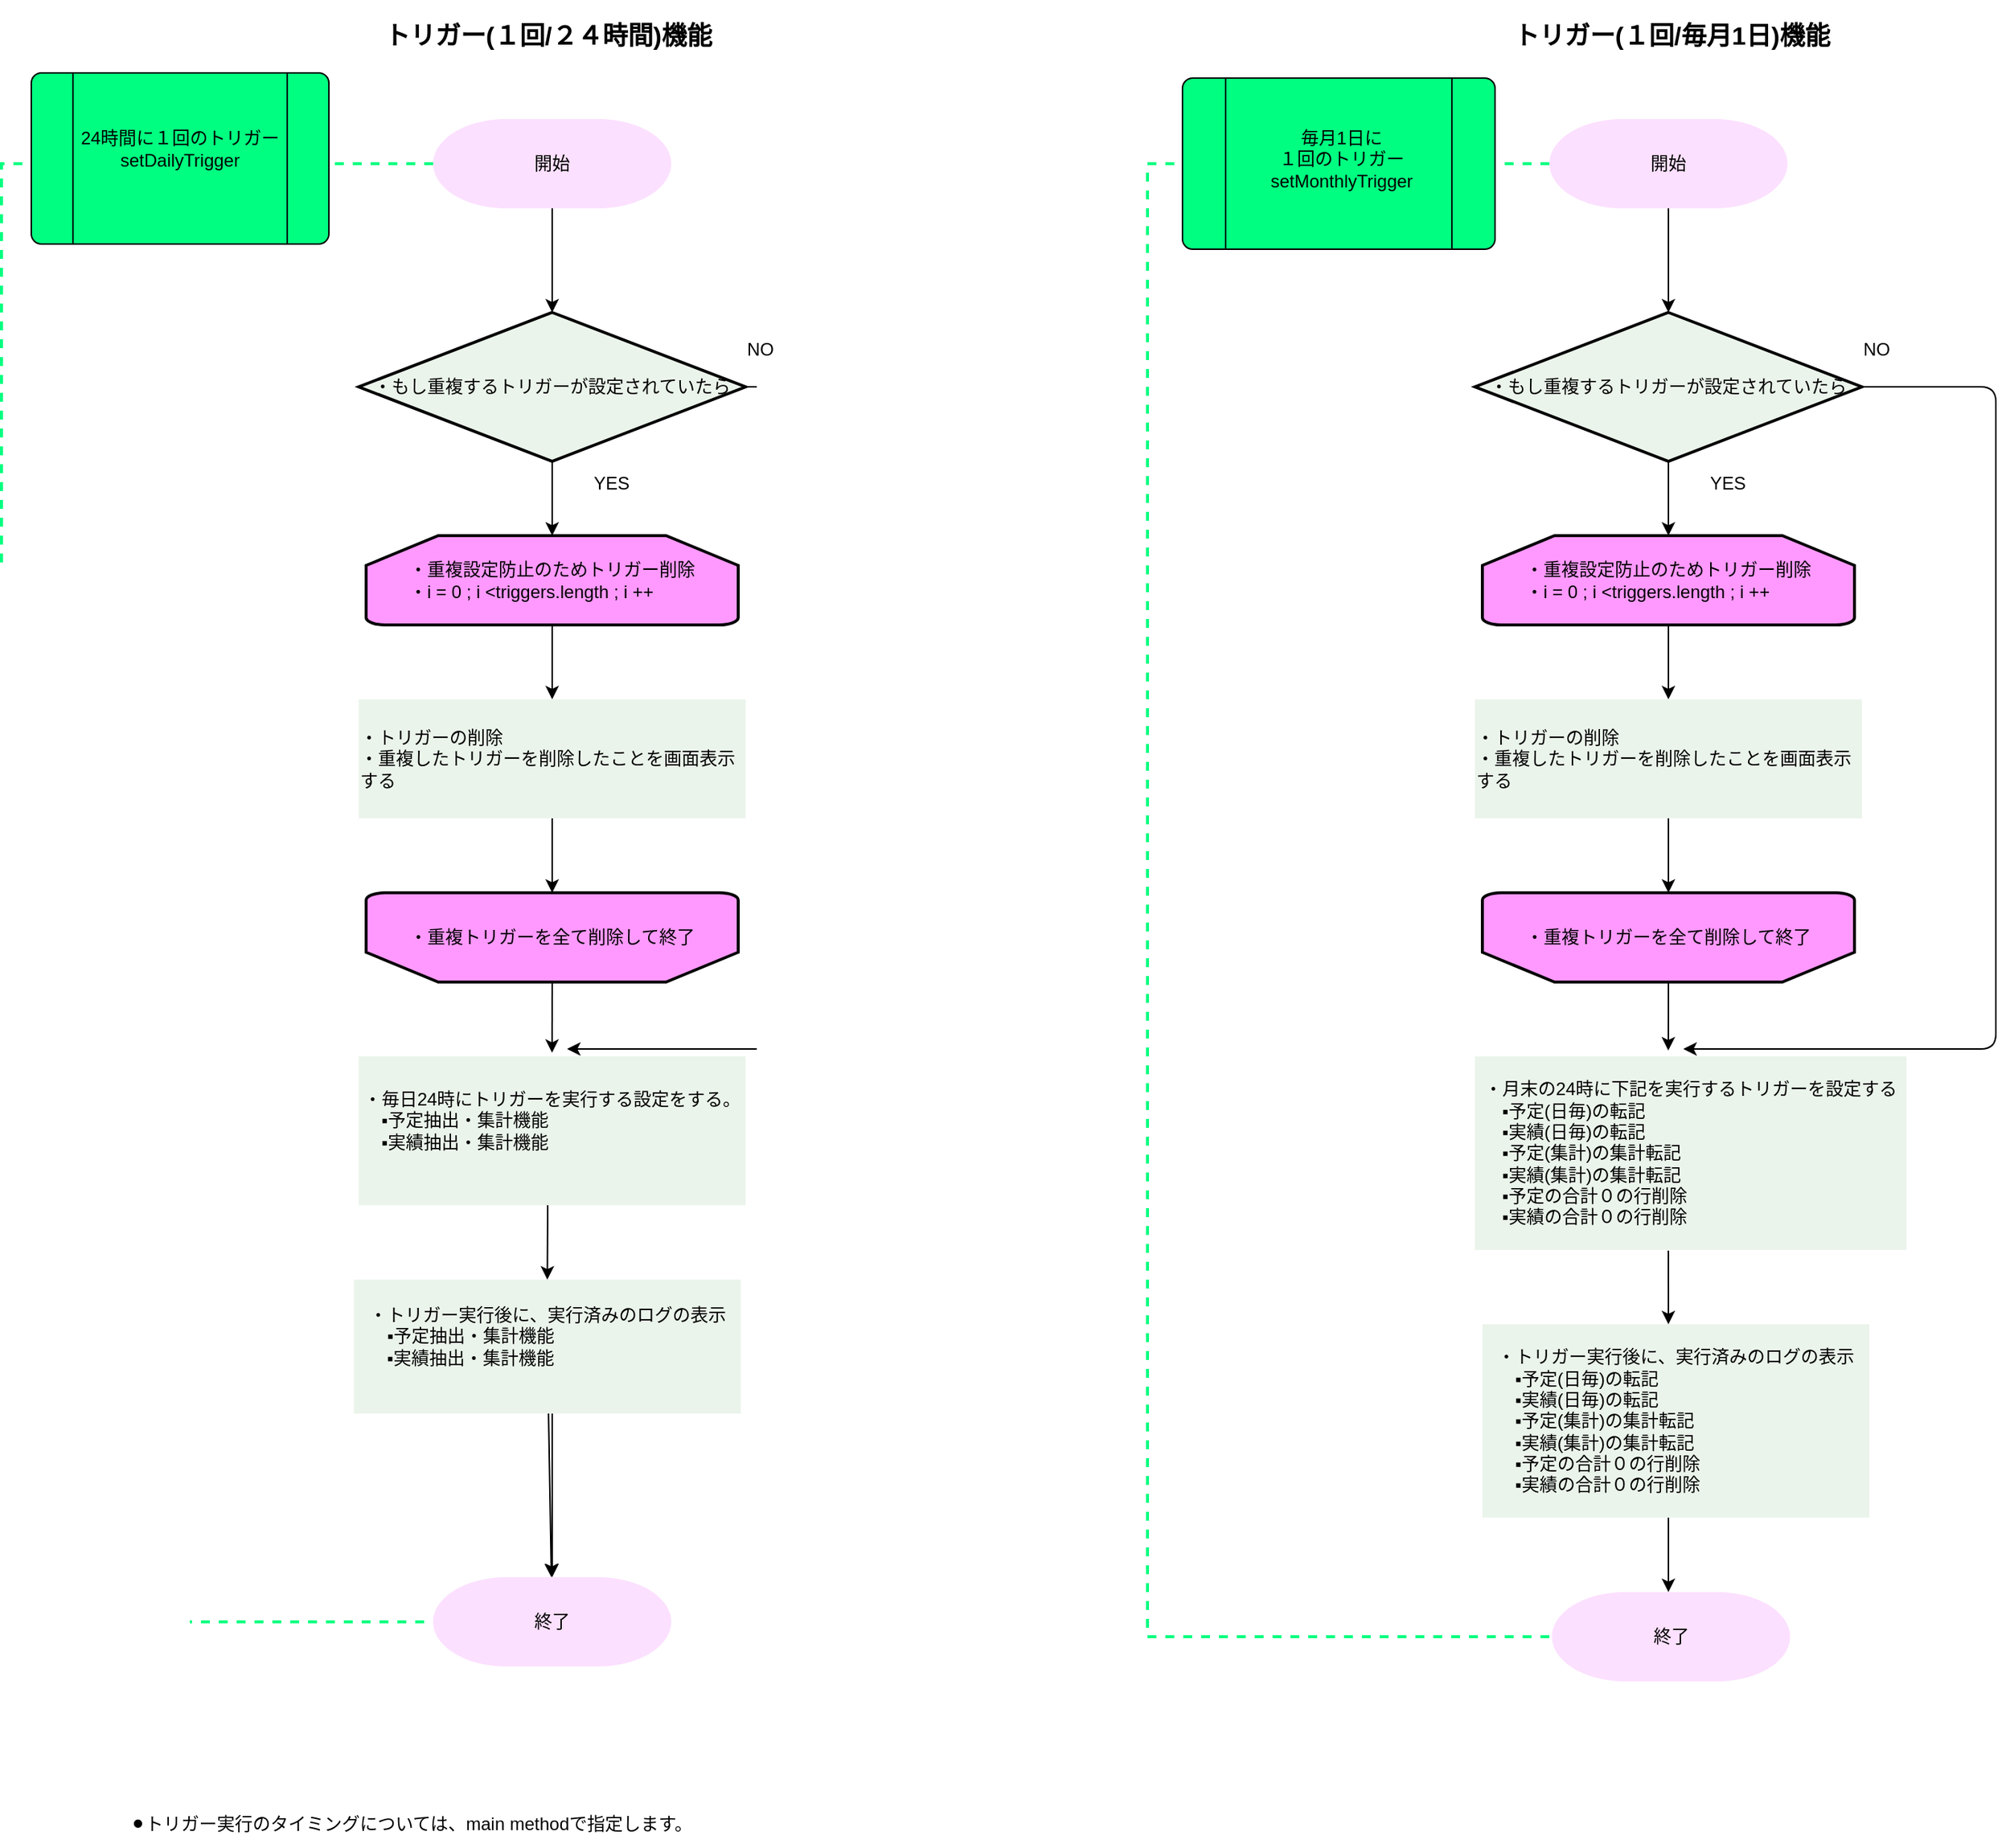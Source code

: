 <mxfile>
    <diagram id="nZiJsLfwibDNf8lwQtI2" name="ページ1">
        <mxGraphModel dx="808" dy="692" grid="0" gridSize="10" guides="1" tooltips="1" connect="1" arrows="1" fold="1" page="1" pageScale="1" pageWidth="827" pageHeight="1169" background="#ffffff" math="0" shadow="0">
            <root>
                <mxCell id="0"/>
                <mxCell id="1" parent="0"/>
                <mxCell id="2" value="&lt;font color=&quot;#000000&quot; style=&quot;font-size: 17px;&quot;&gt;トリガー(１回/２４時間)機能&lt;/font&gt;" style="text;strokeColor=none;align=center;fillColor=none;html=1;verticalAlign=middle;whiteSpace=wrap;rounded=0;fontStyle=1;fontSize=17;" vertex="1" parent="1">
                    <mxGeometry x="383.5" y="160" width="226.5" height="49" as="geometry"/>
                </mxCell>
                <mxCell id="3" value="" style="edgeStyle=none;html=1;strokeColor=#000000;fontColor=#000000;" edge="1" parent="1" source="4">
                    <mxGeometry relative="1" as="geometry">
                        <mxPoint x="500" y="370" as="targetPoint"/>
                    </mxGeometry>
                </mxCell>
                <mxCell id="4" value="開始" style="strokeWidth=2;html=1;shape=mxgraph.flowchart.terminator;whiteSpace=wrap;fontColor=#000000;fillColor=#FCE0FF;strokeColor=none;" vertex="1" parent="1">
                    <mxGeometry x="420" y="240" width="160" height="60" as="geometry"/>
                </mxCell>
                <mxCell id="5" value="" style="strokeWidth=2;html=1;shape=mxgraph.flowchart.annotation_1;align=left;pointerEvents=1;dashed=1;labelBackgroundColor=none;strokeColor=#00FF80;fontSize=12;fontColor=#000000;fillColor=#CCFFE6;" vertex="1" parent="1">
                    <mxGeometry x="130" y="270" width="290" height="980" as="geometry"/>
                </mxCell>
                <mxCell id="6" value="" style="verticalLabelPosition=bottom;verticalAlign=top;html=1;shape=process;whiteSpace=wrap;rounded=1;size=0.14;arcSize=6;fontColor=#000000;fillColor=#00FF80;" vertex="1" parent="1">
                    <mxGeometry x="150" y="209" width="200" height="115" as="geometry"/>
                </mxCell>
                <mxCell id="7" value="&lt;div style=&quot;text-align: left;&quot;&gt;&lt;font color=&quot;#000000&quot;&gt;・重複設定防止のためトリガー削除&lt;/font&gt;&lt;/div&gt;&lt;font color=&quot;#000000&quot;&gt;&lt;div style=&quot;text-align: left;&quot;&gt;&lt;span style=&quot;background-color: initial;&quot;&gt;・i = 0 ; i &amp;lt;triggers.length ; i ++&lt;/span&gt;&lt;/div&gt;&lt;/font&gt;" style="strokeWidth=2;html=1;shape=mxgraph.flowchart.loop_limit;whiteSpace=wrap;fillColor=#FF99FF;" vertex="1" parent="1">
                    <mxGeometry x="375" y="520" width="250" height="60" as="geometry"/>
                </mxCell>
                <mxCell id="9" value="" style="edgeStyle=none;html=1;strokeColor=#000000;fontColor=#000000;" edge="1" parent="1">
                    <mxGeometry relative="1" as="geometry">
                        <mxPoint x="500" y="460" as="sourcePoint"/>
                        <mxPoint x="500" y="520" as="targetPoint"/>
                    </mxGeometry>
                </mxCell>
                <mxCell id="10" value="・もし重複するトリガーが設定されていたら" style="strokeWidth=2;html=1;shape=mxgraph.flowchart.decision;whiteSpace=wrap;fontColor=#000000;fillColor=#EBF4EB;" vertex="1" parent="1">
                    <mxGeometry x="370" y="370" width="260" height="100" as="geometry"/>
                </mxCell>
                <mxCell id="11" value="YES" style="text;strokeColor=none;align=center;fillColor=none;html=1;verticalAlign=middle;whiteSpace=wrap;rounded=0;fontColor=#000000;" vertex="1" parent="1">
                    <mxGeometry x="510" y="470" width="60" height="30" as="geometry"/>
                </mxCell>
                <mxCell id="12" value="" style="edgeStyle=none;orthogonalLoop=1;jettySize=auto;html=1;strokeColor=#000000;fontColor=#000000;exitX=1;exitY=0.5;exitDx=0;exitDy=0;exitPerimeter=0;" edge="1" parent="1" source="10">
                    <mxGeometry width="80" relative="1" as="geometry">
                        <mxPoint x="790" y="710" as="sourcePoint"/>
                        <mxPoint x="510" y="865" as="targetPoint"/>
                        <Array as="points">
                            <mxPoint x="720" y="420"/>
                            <mxPoint x="720" y="865"/>
                        </Array>
                    </mxGeometry>
                </mxCell>
                <mxCell id="13" value="" style="edgeStyle=none;html=1;strokeColor=#000000;fontColor=#000000;exitX=0.5;exitY=1;exitDx=0;exitDy=0;exitPerimeter=0;" edge="1" parent="1" source="7">
                    <mxGeometry relative="1" as="geometry">
                        <mxPoint x="510" y="470" as="sourcePoint"/>
                        <mxPoint x="500" y="630" as="targetPoint"/>
                    </mxGeometry>
                </mxCell>
                <mxCell id="14" value="&lt;div style=&quot;text-align: left;&quot;&gt;・トリガーの削除&lt;/div&gt;&lt;div style=&quot;text-align: left;&quot;&gt;・重複したトリガーを削除したことを画面表示する&lt;/div&gt;&lt;div style=&quot;text-align: left;&quot;&gt;&lt;/div&gt;" style="whiteSpace=wrap;html=1;fillColor=#EBF4EB;strokeColor=none;fontColor=#000000;strokeWidth=2;" vertex="1" parent="1">
                    <mxGeometry x="370" y="630" width="260" height="80" as="geometry"/>
                </mxCell>
                <mxCell id="17" value="" style="edgeStyle=none;html=1;strokeColor=#000000;fontColor=#000000;" edge="1" parent="1">
                    <mxGeometry relative="1" as="geometry">
                        <mxPoint x="500" y="710" as="sourcePoint"/>
                        <mxPoint x="500" y="760" as="targetPoint"/>
                    </mxGeometry>
                </mxCell>
                <mxCell id="18" value="&lt;div style=&quot;text-align: left;&quot;&gt;&lt;font color=&quot;#000000&quot;&gt;・重複トリガーを全て削除して終了&lt;/font&gt;&lt;/div&gt;" style="strokeWidth=2;html=1;shape=mxgraph.flowchart.loop_limit;whiteSpace=wrap;fillColor=#FF99FF;direction=west;" vertex="1" parent="1">
                    <mxGeometry x="375" y="760" width="250" height="60" as="geometry"/>
                </mxCell>
                <mxCell id="19" value="" style="edgeStyle=none;html=1;strokeColor=#000000;fontColor=#000000;exitX=0.5;exitY=0;exitDx=0;exitDy=0;exitPerimeter=0;entryX=0.448;entryY=-0.031;entryDx=0;entryDy=0;entryPerimeter=0;" edge="1" parent="1" source="18">
                    <mxGeometry relative="1" as="geometry">
                        <mxPoint x="510" y="720" as="sourcePoint"/>
                        <mxPoint x="499.92" y="867.52" as="targetPoint"/>
                    </mxGeometry>
                </mxCell>
                <mxCell id="21" value="NO" style="text;strokeColor=none;align=center;fillColor=none;html=1;verticalAlign=middle;whiteSpace=wrap;rounded=0;fontColor=#000000;" vertex="1" parent="1">
                    <mxGeometry x="610" y="380" width="60" height="30" as="geometry"/>
                </mxCell>
                <mxCell id="23" value="24時間に１回のトリガー&lt;br&gt;setDailyTrigger" style="text;strokeColor=none;align=center;fillColor=none;html=1;verticalAlign=middle;whiteSpace=wrap;rounded=0;fontColor=#000000;" vertex="1" parent="1">
                    <mxGeometry x="180" y="230" width="140" height="60" as="geometry"/>
                </mxCell>
                <mxCell id="25" value="&lt;div style=&quot;text-align: left;&quot;&gt;&lt;span style=&quot;background-color: initial;&quot;&gt;・毎日24時にトリガーを実行する設定をする。&lt;/span&gt;&lt;br&gt;&lt;/div&gt;&lt;div style=&quot;text-align: left;&quot;&gt;　▪️予定抽出・集計機能&lt;/div&gt;&lt;span style=&quot;&quot;&gt;&lt;div style=&quot;text-align: left;&quot;&gt;&lt;span style=&quot;background-color: initial;&quot;&gt;　▪️実績抽出・集計機能&lt;/span&gt;&lt;/div&gt;&lt;/span&gt;&lt;div style=&quot;text-align: left;&quot;&gt;&lt;br&gt;&lt;/div&gt;&lt;div style=&quot;text-align: left;&quot;&gt;&lt;/div&gt;" style="whiteSpace=wrap;html=1;fillColor=#EBF4EB;strokeColor=none;fontColor=#000000;strokeWidth=2;" vertex="1" parent="1">
                    <mxGeometry x="370" y="870" width="260" height="100" as="geometry"/>
                </mxCell>
                <mxCell id="28" value="" style="edgeStyle=none;html=1;strokeColor=#000000;fontColor=#000000;entryX=0.5;entryY=0;entryDx=0;entryDy=0;" edge="1" parent="1" target="33">
                    <mxGeometry relative="1" as="geometry">
                        <mxPoint x="497" y="970" as="sourcePoint"/>
                        <mxPoint x="500" y="1000" as="targetPoint"/>
                    </mxGeometry>
                </mxCell>
                <mxCell id="67" value="" style="edgeStyle=none;html=1;fontColor=#000000;" edge="1" parent="1" source="33" target="35">
                    <mxGeometry relative="1" as="geometry"/>
                </mxCell>
                <mxCell id="33" value="&lt;div style=&quot;text-align: left;&quot;&gt;・トリガー実行後に、実行済みのログの表示&lt;/div&gt;&lt;div style=&quot;text-align: left;&quot;&gt;　&lt;span style=&quot;background-color: initial;&quot;&gt;▪️予定抽出・集計機能&lt;/span&gt;&lt;/div&gt;&lt;div style=&quot;text-align: left;&quot;&gt;&lt;span style=&quot;background-color: initial;&quot;&gt;　▪️実績抽出・集計機能&lt;/span&gt;&lt;/div&gt;&lt;br&gt;&lt;div style=&quot;text-align: left;&quot;&gt;&lt;/div&gt;" style="whiteSpace=wrap;html=1;fillColor=#EBF4EB;strokeColor=none;fontColor=#000000;strokeWidth=2;" vertex="1" parent="1">
                    <mxGeometry x="366.75" y="1020" width="260" height="90" as="geometry"/>
                </mxCell>
                <mxCell id="37" value="&lt;font color=&quot;#000000&quot; style=&quot;font-size: 17px;&quot;&gt;トリガー(１回/毎月1日)機能&lt;/font&gt;" style="text;strokeColor=none;align=center;fillColor=none;html=1;verticalAlign=middle;whiteSpace=wrap;rounded=0;fontStyle=1;fontSize=17;" vertex="1" parent="1">
                    <mxGeometry x="1133.5" y="160" width="236.5" height="49" as="geometry"/>
                </mxCell>
                <mxCell id="38" value="" style="edgeStyle=none;html=1;strokeColor=#000000;fontColor=#000000;" edge="1" parent="1" source="39">
                    <mxGeometry relative="1" as="geometry">
                        <mxPoint x="1250" y="370" as="targetPoint"/>
                    </mxGeometry>
                </mxCell>
                <mxCell id="39" value="開始" style="strokeWidth=2;html=1;shape=mxgraph.flowchart.terminator;whiteSpace=wrap;fontColor=#000000;fillColor=#FCE0FF;strokeColor=none;" vertex="1" parent="1">
                    <mxGeometry x="1170" y="240" width="160" height="60" as="geometry"/>
                </mxCell>
                <mxCell id="40" value="" style="strokeWidth=2;html=1;shape=mxgraph.flowchart.annotation_1;align=left;pointerEvents=1;dashed=1;labelBackgroundColor=none;strokeColor=#00FF80;fontSize=12;fontColor=#000000;fillColor=#CCFFE6;" vertex="1" parent="1">
                    <mxGeometry x="900" y="270" width="270" height="990" as="geometry"/>
                </mxCell>
                <mxCell id="41" value="" style="verticalLabelPosition=bottom;verticalAlign=top;html=1;shape=process;whiteSpace=wrap;rounded=1;size=0.14;arcSize=6;fontColor=#000000;fillColor=#00FF80;" vertex="1" parent="1">
                    <mxGeometry x="923.5" y="212.5" width="210" height="115" as="geometry"/>
                </mxCell>
                <mxCell id="42" value="&lt;div style=&quot;text-align: left;&quot;&gt;&lt;font color=&quot;#000000&quot;&gt;・重複設定防止のためトリガー削除&lt;/font&gt;&lt;/div&gt;&lt;font color=&quot;#000000&quot;&gt;&lt;div style=&quot;text-align: left;&quot;&gt;&lt;span style=&quot;background-color: initial;&quot;&gt;・i = 0 ; i &amp;lt;triggers.length ; i ++&lt;/span&gt;&lt;/div&gt;&lt;/font&gt;" style="strokeWidth=2;html=1;shape=mxgraph.flowchart.loop_limit;whiteSpace=wrap;fillColor=#FF99FF;" vertex="1" parent="1">
                    <mxGeometry x="1125" y="520" width="250" height="60" as="geometry"/>
                </mxCell>
                <mxCell id="43" value="" style="edgeStyle=none;html=1;strokeColor=#000000;fontColor=#000000;" edge="1" parent="1">
                    <mxGeometry relative="1" as="geometry">
                        <mxPoint x="1250" y="460" as="sourcePoint"/>
                        <mxPoint x="1250" y="520" as="targetPoint"/>
                    </mxGeometry>
                </mxCell>
                <mxCell id="44" value="・もし重複するトリガーが設定されていたら" style="strokeWidth=2;html=1;shape=mxgraph.flowchart.decision;whiteSpace=wrap;fontColor=#000000;fillColor=#EBF4EB;" vertex="1" parent="1">
                    <mxGeometry x="1120" y="370" width="260" height="100" as="geometry"/>
                </mxCell>
                <mxCell id="45" value="YES" style="text;strokeColor=none;align=center;fillColor=none;html=1;verticalAlign=middle;whiteSpace=wrap;rounded=0;fontColor=#000000;" vertex="1" parent="1">
                    <mxGeometry x="1260" y="470" width="60" height="30" as="geometry"/>
                </mxCell>
                <mxCell id="46" value="" style="edgeStyle=none;orthogonalLoop=1;jettySize=auto;html=1;strokeColor=#000000;fontColor=#000000;exitX=1;exitY=0.5;exitDx=0;exitDy=0;exitPerimeter=0;" edge="1" parent="1" source="44">
                    <mxGeometry width="80" relative="1" as="geometry">
                        <mxPoint x="1540" y="710" as="sourcePoint"/>
                        <mxPoint x="1260" y="865" as="targetPoint"/>
                        <Array as="points">
                            <mxPoint x="1470" y="420"/>
                            <mxPoint x="1470" y="865"/>
                        </Array>
                    </mxGeometry>
                </mxCell>
                <mxCell id="47" value="" style="edgeStyle=none;html=1;strokeColor=#000000;fontColor=#000000;exitX=0.5;exitY=1;exitDx=0;exitDy=0;exitPerimeter=0;" edge="1" parent="1" source="42">
                    <mxGeometry relative="1" as="geometry">
                        <mxPoint x="1260" y="470" as="sourcePoint"/>
                        <mxPoint x="1250" y="630" as="targetPoint"/>
                    </mxGeometry>
                </mxCell>
                <mxCell id="48" value="&lt;div style=&quot;text-align: left;&quot;&gt;・トリガーの削除&lt;/div&gt;&lt;div style=&quot;text-align: left;&quot;&gt;・重複したトリガーを削除したことを画面表示　　する&lt;/div&gt;&lt;div style=&quot;text-align: left;&quot;&gt;&lt;/div&gt;" style="whiteSpace=wrap;html=1;fillColor=#EBF4EB;strokeColor=none;fontColor=#000000;strokeWidth=2;" vertex="1" parent="1">
                    <mxGeometry x="1120" y="630" width="260" height="80" as="geometry"/>
                </mxCell>
                <mxCell id="49" value="" style="edgeStyle=none;html=1;strokeColor=#000000;fontColor=#000000;" edge="1" parent="1">
                    <mxGeometry relative="1" as="geometry">
                        <mxPoint x="1250" y="710" as="sourcePoint"/>
                        <mxPoint x="1250" y="760" as="targetPoint"/>
                    </mxGeometry>
                </mxCell>
                <mxCell id="50" value="&lt;div style=&quot;text-align: left;&quot;&gt;&lt;font color=&quot;#000000&quot;&gt;・重複トリガーを全て削除して終了&lt;/font&gt;&lt;/div&gt;" style="strokeWidth=2;html=1;shape=mxgraph.flowchart.loop_limit;whiteSpace=wrap;fillColor=#FF99FF;direction=west;" vertex="1" parent="1">
                    <mxGeometry x="1125" y="760" width="250" height="60" as="geometry"/>
                </mxCell>
                <mxCell id="51" value="" style="edgeStyle=none;html=1;strokeColor=#000000;fontColor=#000000;exitX=0.5;exitY=0;exitDx=0;exitDy=0;exitPerimeter=0;entryX=0.448;entryY=-0.031;entryDx=0;entryDy=0;entryPerimeter=0;" edge="1" parent="1" source="50" target="56">
                    <mxGeometry relative="1" as="geometry">
                        <mxPoint x="1260" y="720" as="sourcePoint"/>
                        <mxPoint x="1250" y="860" as="targetPoint"/>
                    </mxGeometry>
                </mxCell>
                <mxCell id="52" value="NO" style="text;strokeColor=none;align=center;fillColor=none;html=1;verticalAlign=middle;whiteSpace=wrap;rounded=0;fontColor=#000000;" vertex="1" parent="1">
                    <mxGeometry x="1360" y="380" width="60" height="30" as="geometry"/>
                </mxCell>
                <mxCell id="53" value="毎月1日に&lt;br&gt;１回のトリガー&lt;br&gt;setMonthlyTrigger" style="text;strokeColor=none;align=center;fillColor=none;html=1;verticalAlign=middle;whiteSpace=wrap;rounded=0;fontColor=#000000;" vertex="1" parent="1">
                    <mxGeometry x="933" y="236.5" width="195" height="60" as="geometry"/>
                </mxCell>
                <mxCell id="56" value="&lt;div style=&quot;text-align: left;&quot;&gt;&lt;br&gt;&lt;/div&gt;&lt;div style=&quot;text-align: left;&quot;&gt;&lt;br&gt;&lt;/div&gt;&lt;div style=&quot;text-align: left;&quot;&gt;・月末の24時に下記を実行するトリガーを設定する&lt;/div&gt;&lt;div style=&quot;text-align: left;&quot;&gt;　▪️予定(日毎)の転記&lt;/div&gt;&lt;div style=&quot;text-align: left;&quot;&gt;　▪️実績(日毎)の転記&lt;/div&gt;&lt;div style=&quot;text-align: left;&quot;&gt;　▪️予定(集計)の集計転記&lt;/div&gt;&lt;div style=&quot;text-align: left;&quot;&gt;　▪️実績(集計)の集計転記&lt;/div&gt;&lt;div style=&quot;text-align: left;&quot;&gt;　▪️予定の合計０の行削除&lt;/div&gt;&lt;div style=&quot;text-align: left;&quot;&gt;　▪️実績の合計０の行削除&lt;/div&gt;&lt;div style=&quot;text-align: left;&quot;&gt;　　&lt;/div&gt;&lt;span style=&quot;color: rgba(0, 0, 0, 0); font-family: monospace; font-size: 0px; text-align: start;&quot;&gt;%3CmxGraphModel%3E%3Croot%3E%3CmxCell%20id%3D%220%22%2F%3E%3CmxCell%20id%3D%221%22%20parent%3D%220%22%2F%3E%3CmxCell%20id%3D%222%22%20value%3D%22%22%20style%3D%22edgeStyle%3Dnone%3BorthogonalLoop%3D1%3BjettySize%3Dauto%3Bhtml%3D1%3BstrokeColor%3D%23000000%3BfontColor%3D%23000000%3BexitX%3D1%3BexitY%3D0.5%3BexitDx%3D0%3BexitDy%3D0%3BexitPerimeter%3D0%3B%22%20edge%3D%221%22%20parent%3D%221%22%3E%3CmxGeometry%20width%3D%2280%22%20relative%3D%221%22%20as%3D%22geometry%22%3E%3CmxPoint%20x%3D%221380%22%20y%3D%22420%22%20as%3D%22sourcePoint%22%2F%3E%3CmxPoint%20x%3D%221260%22%20y%3D%22865%22%20as%3D%22targetPoint%22%2F%3E%3CArray%20as%3D%22points%22%3E%3CmxPoint%20x%3D%221470%22%20y%3D%22420%22%2F%3E%3CmxPoint%20x%3D%221470%22%20y%3D%22865%22%2F%3E%3C%2FArray%3E%3C%2FmxGeometry%3E%3C%2FmxCell%3E%3C%2Froot%3E%3C%2FmxGraphModel%3&lt;br&gt;&lt;/span&gt;&lt;div style=&quot;text-align: left;&quot;&gt;&lt;/div&gt;" style="whiteSpace=wrap;html=1;fillColor=#EBF4EB;strokeColor=none;fontColor=#000000;strokeWidth=2;" vertex="1" parent="1">
                    <mxGeometry x="1120" y="870" width="290" height="130" as="geometry"/>
                </mxCell>
                <mxCell id="35" value="終了" style="strokeWidth=2;html=1;shape=mxgraph.flowchart.terminator;whiteSpace=wrap;fontColor=#000000;fillColor=#FCE0FF;strokeColor=none;" vertex="1" parent="1">
                    <mxGeometry x="420" y="1220" width="160" height="60" as="geometry"/>
                </mxCell>
                <mxCell id="68" value="" style="edgeStyle=none;html=1;strokeColor=#000000;fontColor=#000000;entryX=0.5;entryY=0;entryDx=0;entryDy=0;entryPerimeter=0;" edge="1" parent="1" target="35">
                    <mxGeometry relative="1" as="geometry">
                        <mxPoint x="500" y="1110" as="sourcePoint"/>
                        <mxPoint x="510" y="1010" as="targetPoint"/>
                    </mxGeometry>
                </mxCell>
                <mxCell id="70" value="" style="edgeStyle=none;html=1;strokeColor=#000000;fontColor=#000000;exitX=0.448;exitY=1.004;exitDx=0;exitDy=0;exitPerimeter=0;" edge="1" parent="1" source="56">
                    <mxGeometry relative="1" as="geometry">
                        <mxPoint x="1260" y="1000" as="sourcePoint"/>
                        <mxPoint x="1250" y="1050" as="targetPoint"/>
                    </mxGeometry>
                </mxCell>
                <mxCell id="71" value="&lt;div style=&quot;text-align: left;&quot;&gt;・トリガー実行後に、実行済みのログの表示&lt;/div&gt;&lt;div style=&quot;text-align: left;&quot;&gt;&lt;/div&gt;&lt;div style=&quot;text-align: left;&quot;&gt;　▪️予定(日毎)の転記&lt;/div&gt;&lt;div style=&quot;text-align: left;&quot;&gt;　▪️実績(日毎)の転記&lt;/div&gt;&lt;div style=&quot;text-align: left;&quot;&gt;　▪️予定(集計)の集計転記&lt;/div&gt;&lt;div style=&quot;text-align: left;&quot;&gt;　▪️実績(集計)の集計転記&lt;/div&gt;&lt;div style=&quot;text-align: left;&quot;&gt;　▪️予定の合計０の行削除&lt;/div&gt;&lt;div style=&quot;text-align: left;&quot;&gt;　▪️実績の合計０の行削除&lt;/div&gt;&lt;div style=&quot;text-align: left;&quot;&gt;&lt;/div&gt;" style="whiteSpace=wrap;html=1;fillColor=#EBF4EB;strokeColor=none;fontColor=#000000;strokeWidth=2;" vertex="1" parent="1">
                    <mxGeometry x="1125" y="1050" width="260" height="130" as="geometry"/>
                </mxCell>
                <mxCell id="72" value="" style="edgeStyle=none;html=1;strokeColor=#000000;fontColor=#000000;" edge="1" parent="1">
                    <mxGeometry relative="1" as="geometry">
                        <mxPoint x="1250" y="1180" as="sourcePoint"/>
                        <mxPoint x="1250" y="1230" as="targetPoint"/>
                    </mxGeometry>
                </mxCell>
                <mxCell id="73" value="終了" style="strokeWidth=2;html=1;shape=mxgraph.flowchart.terminator;whiteSpace=wrap;fontColor=#000000;fillColor=#FCE0FF;strokeColor=none;" vertex="1" parent="1">
                    <mxGeometry x="1171.75" y="1230" width="160" height="60" as="geometry"/>
                </mxCell>
                <mxCell id="74" value="⚫︎トリガー実行のタイミングについては、main methodで指定します。" style="text;strokeColor=none;align=center;fillColor=none;html=1;verticalAlign=middle;whiteSpace=wrap;rounded=0;fontColor=#000000;" vertex="1" parent="1">
                    <mxGeometry x="144" y="1371" width="523" height="30" as="geometry"/>
                </mxCell>
            </root>
        </mxGraphModel>
    </diagram>
</mxfile>